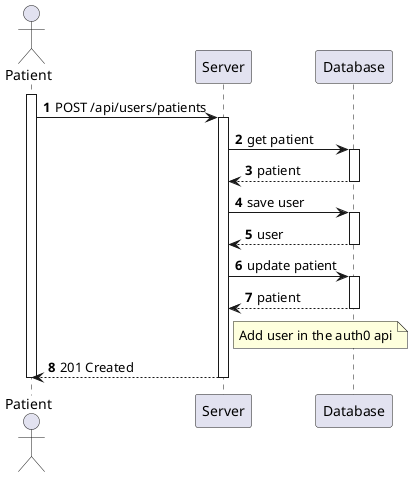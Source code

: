 @startuml process-view
autonumber

actor "Patient" as Patient
participant "Server" as Server
participant "Database" as Database

activate Patient

    Patient-> Server : POST /api/users/patients

    activate Server

        Server -> Database : get patient
        
        activate Database

            Database --> Server : patient

        deactivate Database

        Server -> Database : save user
        
        activate Database

            Database --> Server : user

        deactivate Database

        Server -> Database : update patient
        
        activate Database

            Database --> Server : patient

        deactivate Database

        Note  right of Server: Add user in the auth0 api

        Patient <-- Server : 201 Created

    deactivate Server
deactivate Patient

@enduml